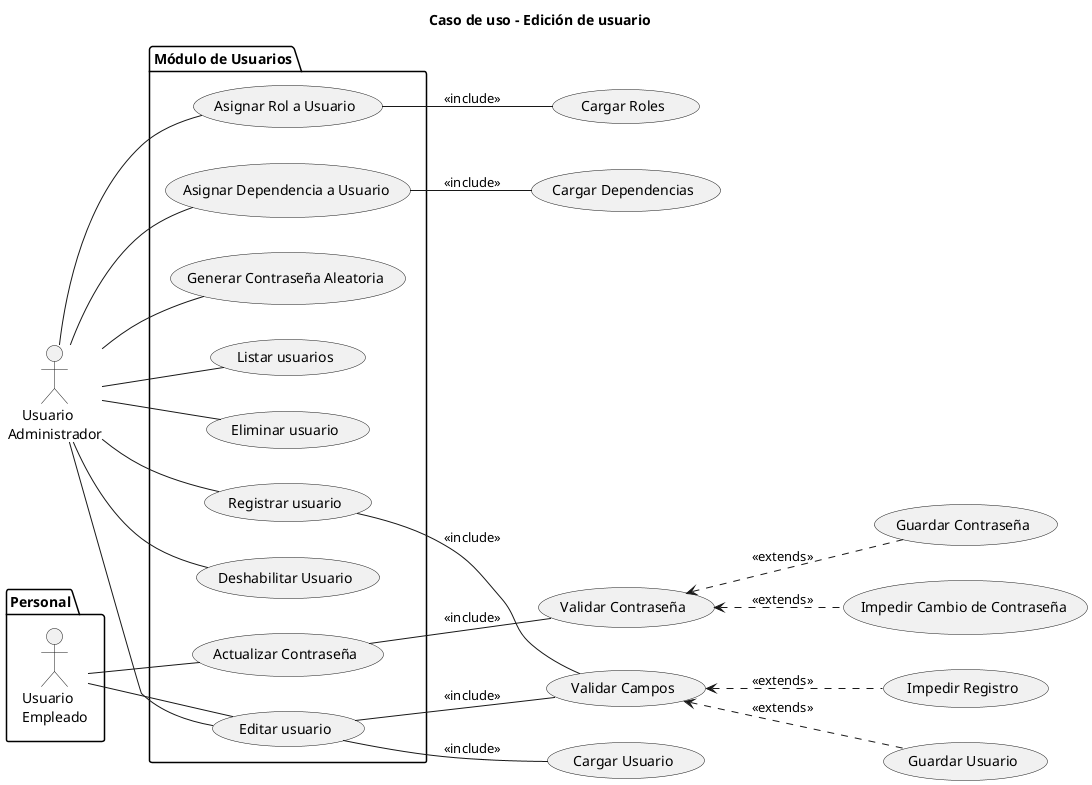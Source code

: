 @startuml "CU - 5 - Edición de usuario"

left to right direction

'======== Título ========'
title "Caso de uso - Edición de usuario"

/' === Sección de actores === '/
actor "    Usuario\nAdministrador" as admin

package "Personal" {
    actor "Usuario\nEmpleado" as user
}

/' === Sección de elementos === '/
package "Módulo de Usuarios" {
    usecase "Crear Usuario" as user_create
    usecase "Editar Usuario" as user_edit
    usecase "Deshabilitar Usuario" as user_block
    usecase "Asignar Rol a Usuario" as user_assign_role
    usecase "Asignar Dependencia a Usuario" as user_assign_dep
    usecase "Generar Contraseña Aleatoria" as user_generate_password
    usecase "Actualizar Contraseña" as user_update_password

    usecase "Listar usuarios" as user_list
    usecase "Registrar usuario" as user_create
    usecase "Editar usuario" as user_edit
    usecase "Eliminar usuario" as user_delete
}

(Validar Campos) as validate
(Validar Contraseña) as validate_password
(Impedir Registro) as denegate
(Cargar Usuario) as load
(Guardar Usuario) as save
(Guardar Contraseña) as save_password
(Impedir Cambio de Contraseña) as denegate_password
(Cargar Roles) as load_roles
(Cargar Dependencias) as load_deps

/' === Sección de Relaciones === '/
admin -- user_list
admin -- user_create
admin -- user_edit
admin -- user_block
admin -- user_assign_role
admin -- user_assign_dep
admin -- user_generate_password
admin -- user_delete

user_create -- validate : <<include>>

validate <.. save : <<extends>>
validate <.. denegate : <<extends>>

user_edit -- load : <<include>>
user_edit -- validate : <<include>>

user_assign_role -- load_roles : <<include>>
user_assign_dep -- load_deps : <<include>>

user -- user_edit
user -- user_update_password
user_update_password -- validate_password : <<include>>
validate_password <.. save_password : <<extends>>
validate_password <.. denegate_password : <<extends>>

@enduml
